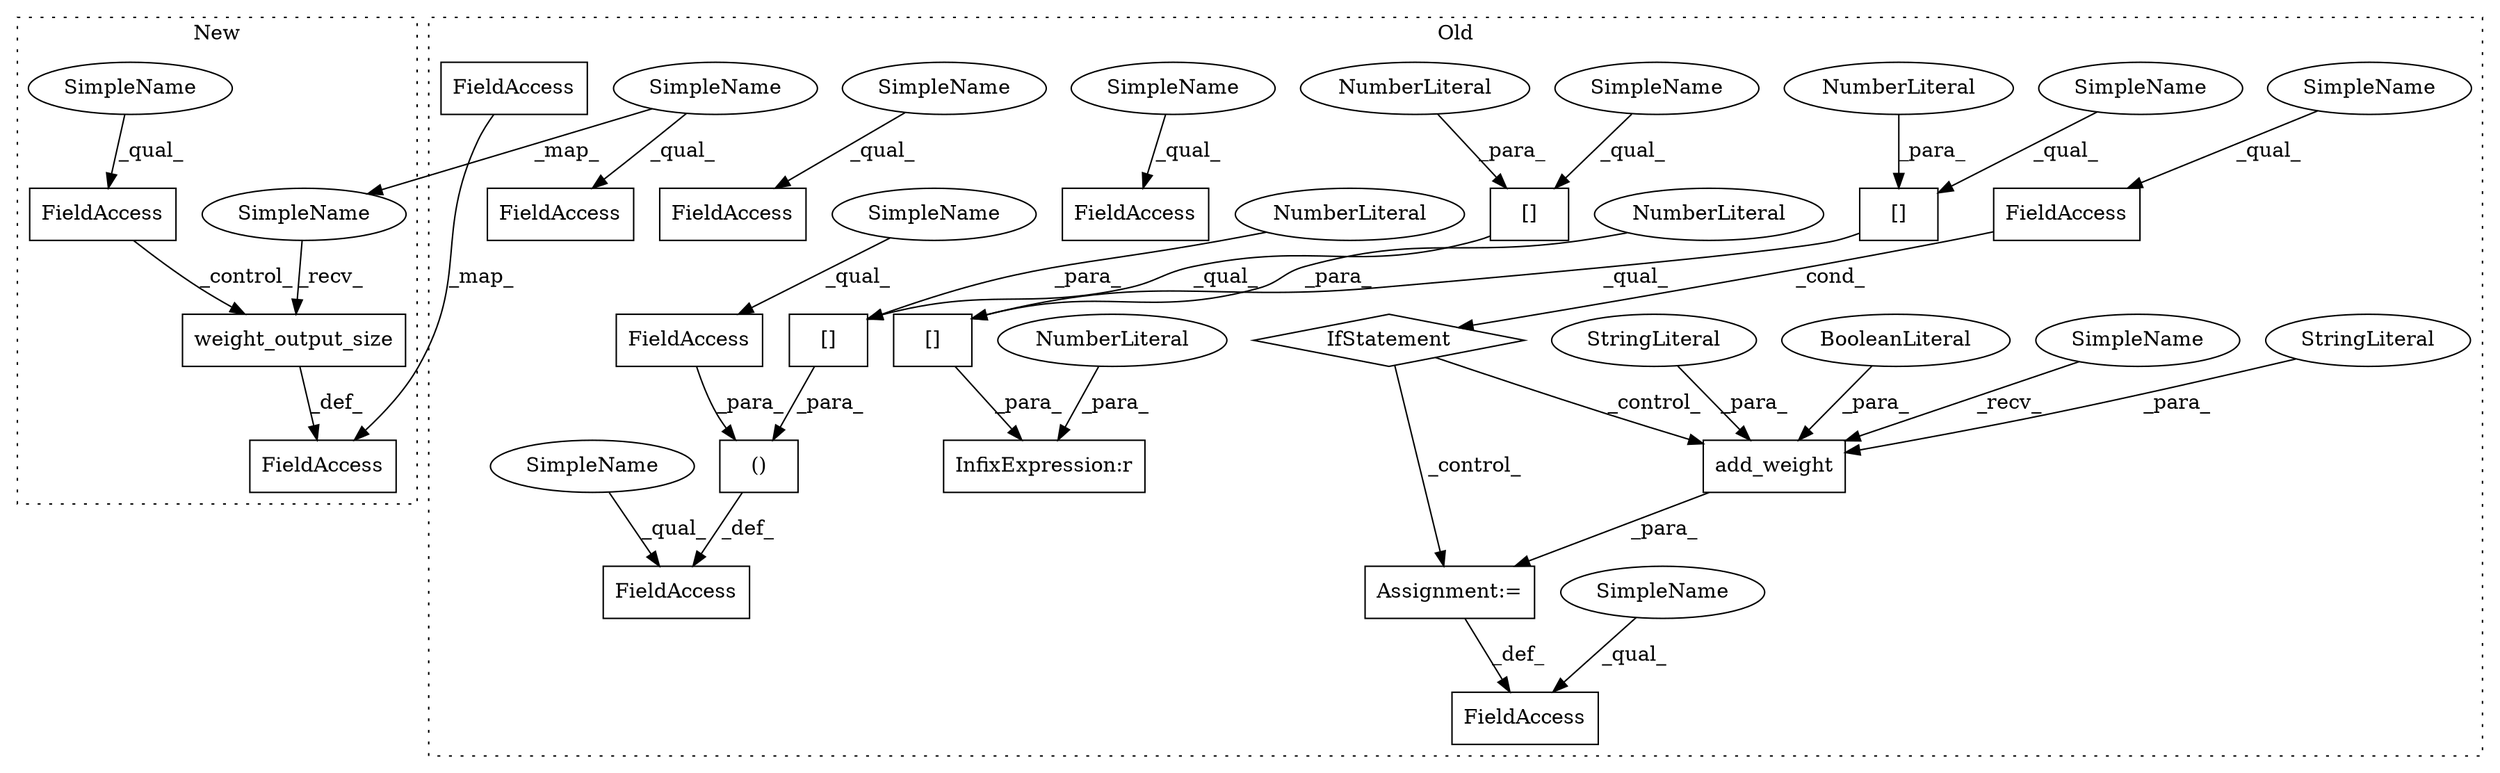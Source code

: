 digraph G {
subgraph cluster0 {
1 [label="[]" a="2" s="4278,4294" l="15,1" shape="box"];
3 [label="()" a="106" s="4278" l="50" shape="box"];
4 [label="NumberLiteral" a="34" s="4293" l="1" shape="ellipse"];
5 [label="[]" a="2" s="4278,4291" l="12,1" shape="box"];
6 [label="NumberLiteral" a="34" s="4290" l="1" shape="ellipse"];
7 [label="FieldAccess" a="22" s="4236" l="11" shape="box"];
8 [label="FieldAccess" a="22" s="4308" l="20" shape="box"];
9 [label="add_weight" a="32" s="4401,4479" l="11,1" shape="box"];
10 [label="BooleanLiteral" a="9" s="4475" l="4" shape="ellipse"];
11 [label="StringLiteral" a="45" s="4467" l="7" shape="ellipse"];
12 [label="StringLiteral" a="45" s="4412" l="6" shape="ellipse"];
13 [label="FieldAccess" a="22" s="4386" l="9" shape="box"];
14 [label="FieldAccess" a="22" s="4363" l="13" shape="box"];
16 [label="FieldAccess" a="22" s="3854" l="20" shape="box"];
17 [label="FieldAccess" a="22" s="4450" l="15" shape="box"];
18 [label="FieldAccess" a="22" s="3876" l="17" shape="box"];
19 [label="[]" a="2" s="3749,3762" l="12,1" shape="box"];
20 [label="NumberLiteral" a="34" s="3761" l="1" shape="ellipse"];
21 [label="[]" a="2" s="3749,3765" l="15,1" shape="box"];
22 [label="InfixExpression:r" a="27" s="3766" l="3" shape="box"];
23 [label="NumberLiteral" a="34" s="3764" l="1" shape="ellipse"];
24 [label="NumberLiteral" a="34" s="3769" l="1" shape="ellipse"];
25 [label="IfStatement" a="25" s="4359,4376" l="4,2" shape="diamond"];
26 [label="Assignment:=" a="7" s="4395" l="1" shape="box"];
27 [label="FieldAccess" a="22" s="3780" l="12" shape="box"];
29 [label="SimpleName" a="42" s="3749" l="11" shape="ellipse"];
30 [label="SimpleName" a="42" s="4278" l="11" shape="ellipse"];
31 [label="SimpleName" a="42" s="4386" l="4" shape="ellipse"];
32 [label="SimpleName" a="42" s="4363" l="4" shape="ellipse"];
33 [label="SimpleName" a="42" s="4450" l="4" shape="ellipse"];
34 [label="SimpleName" a="42" s="4308" l="4" shape="ellipse"];
35 [label="SimpleName" a="42" s="4396" l="4" shape="ellipse"];
36 [label="SimpleName" a="42" s="3876" l="4" shape="ellipse"];
37 [label="SimpleName" a="42" s="4236" l="4" shape="ellipse"];
38 [label="SimpleName" a="42" s="3854" l="4" shape="ellipse"];
label = "Old";
style="dotted";
}
subgraph cluster1 {
2 [label="weight_output_size" a="32" s="4702" l="20" shape="box"];
15 [label="FieldAccess" a="22" s="4506" l="20" shape="box"];
28 [label="FieldAccess" a="22" s="4623" l="12" shape="box"];
39 [label="SimpleName" a="42" s="4697" l="4" shape="ellipse"];
40 [label="SimpleName" a="42" s="4506" l="4" shape="ellipse"];
label = "New";
style="dotted";
}
1 -> 3 [label="_para_"];
2 -> 28 [label="_def_"];
3 -> 7 [label="_def_"];
4 -> 1 [label="_para_"];
5 -> 1 [label="_qual_"];
6 -> 5 [label="_para_"];
8 -> 3 [label="_para_"];
9 -> 26 [label="_para_"];
10 -> 9 [label="_para_"];
11 -> 9 [label="_para_"];
12 -> 9 [label="_para_"];
14 -> 25 [label="_cond_"];
15 -> 2 [label="_control_"];
19 -> 21 [label="_qual_"];
20 -> 19 [label="_para_"];
21 -> 22 [label="_para_"];
23 -> 21 [label="_para_"];
24 -> 22 [label="_para_"];
25 -> 26 [label="_control_"];
25 -> 9 [label="_control_"];
26 -> 13 [label="_def_"];
27 -> 28 [label="_map_"];
29 -> 19 [label="_qual_"];
30 -> 5 [label="_qual_"];
31 -> 13 [label="_qual_"];
32 -> 14 [label="_qual_"];
33 -> 17 [label="_qual_"];
34 -> 8 [label="_qual_"];
35 -> 9 [label="_recv_"];
36 -> 18 [label="_qual_"];
37 -> 7 [label="_qual_"];
38 -> 16 [label="_qual_"];
38 -> 39 [label="_map_"];
39 -> 2 [label="_recv_"];
40 -> 15 [label="_qual_"];
}